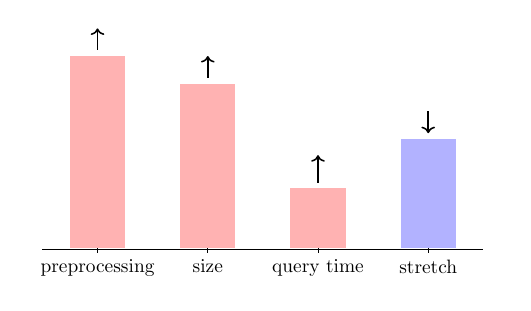 \scalebox{0.7}{
\begin{tikzpicture}[scale=1]
    \draw[-] (0,0) -- (8,0) node[right] {};

    \foreach \x/\xtext in {1/preprocessing, 3/size, 5/query time, 7/stretch}
        \draw[shift={(\x,0)}] (0pt,2pt) -- (0pt,-2pt) node[below] {\xtext};

    \draw[<-, thick] (1,4) -- (1,3.6);
    \fill[red!30] (0.5,0.01) rectangle (1.5,3.5);
    \draw (1,0.5) node[above] {};
    
    \draw[<-, thick] (3,3.5) -- (3,3.1);
    \fill[red!30] (2.5,0.01) rectangle (3.5,3);
    \draw (3,0.5) node[above] {};
    
    \draw[<-, thick] (5,1.7) -- (5,1.2);
    \fill[red!30] (4.5,0.01) rectangle (5.5,1.1);
    \draw (5,0.5) node[above] {};
    
    \draw[->, thick] (7,2.5) -- (7,2.1);
    \fill[blue!30] (6.5,0.01) rectangle (7.5,2);
    \draw (7,0.5) node[above] {};
\end{tikzpicture}
}
